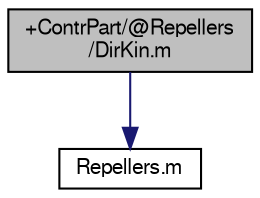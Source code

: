 digraph "+ContrPart/@Repellers/DirKin.m"
{
  bgcolor="transparent";
  edge [fontname="FreeSans",fontsize="10",labelfontname="FreeSans",labelfontsize="10"];
  node [fontname="FreeSans",fontsize="10",shape=record];
  Node1 [label="+ContrPart/@Repellers\l/DirKin.m",height=0.2,width=0.4,color="black", fillcolor="grey75", style="filled" fontcolor="black"];
  Node1 -> Node2 [color="midnightblue",fontsize="10",style="solid",fontname="FreeSans"];
  Node2 [label="Repellers.m",height=0.2,width=0.4,color="black",URL="$_repellers_8m.html"];
}
